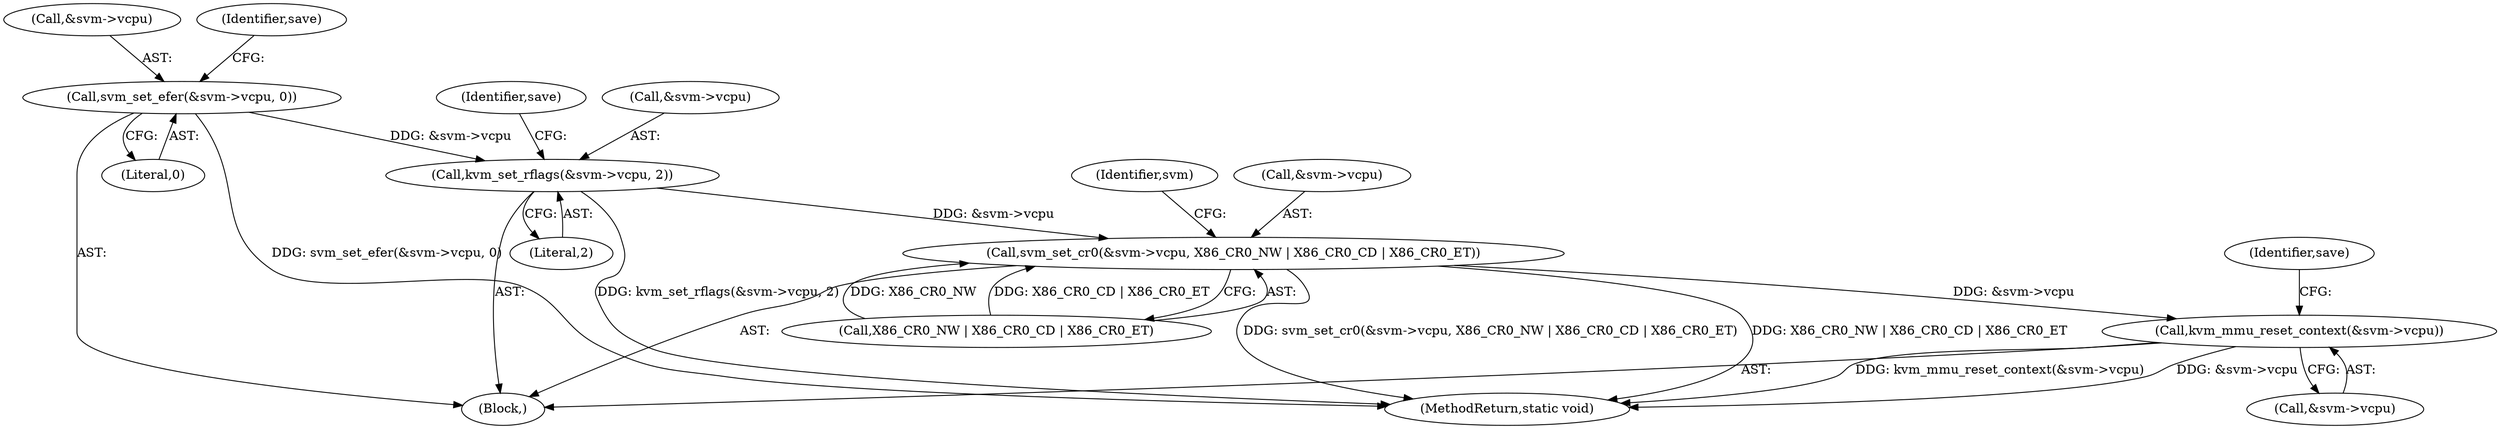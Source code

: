 digraph "0_linux_cbdb967af3d54993f5814f1cee0ed311a055377d_1@pointer" {
"1000368" [label="(Call,kvm_set_rflags(&svm->vcpu, 2))"];
"1000357" [label="(Call,svm_set_efer(&svm->vcpu, 0))"];
"1000392" [label="(Call,svm_set_cr0(&svm->vcpu, X86_CR0_NW | X86_CR0_CD | X86_CR0_ET))"];
"1000402" [label="(Call,kvm_mmu_reset_context(&svm->vcpu))"];
"1000376" [label="(Identifier,save)"];
"1000392" [label="(Call,svm_set_cr0(&svm->vcpu, X86_CR0_NW | X86_CR0_CD | X86_CR0_ET))"];
"1000402" [label="(Call,kvm_mmu_reset_context(&svm->vcpu))"];
"1000405" [label="(Identifier,svm)"];
"1000397" [label="(Call,X86_CR0_NW | X86_CR0_CD | X86_CR0_ET)"];
"1000357" [label="(Call,svm_set_efer(&svm->vcpu, 0))"];
"1000393" [label="(Call,&svm->vcpu)"];
"1000369" [label="(Call,&svm->vcpu)"];
"1000373" [label="(Literal,2)"];
"1000403" [label="(Call,&svm->vcpu)"];
"1000106" [label="(Block,)"];
"1000492" [label="(MethodReturn,static void)"];
"1000368" [label="(Call,kvm_set_rflags(&svm->vcpu, 2))"];
"1000358" [label="(Call,&svm->vcpu)"];
"1000365" [label="(Identifier,save)"];
"1000409" [label="(Identifier,save)"];
"1000362" [label="(Literal,0)"];
"1000368" -> "1000106"  [label="AST: "];
"1000368" -> "1000373"  [label="CFG: "];
"1000369" -> "1000368"  [label="AST: "];
"1000373" -> "1000368"  [label="AST: "];
"1000376" -> "1000368"  [label="CFG: "];
"1000368" -> "1000492"  [label="DDG: kvm_set_rflags(&svm->vcpu, 2)"];
"1000357" -> "1000368"  [label="DDG: &svm->vcpu"];
"1000368" -> "1000392"  [label="DDG: &svm->vcpu"];
"1000357" -> "1000106"  [label="AST: "];
"1000357" -> "1000362"  [label="CFG: "];
"1000358" -> "1000357"  [label="AST: "];
"1000362" -> "1000357"  [label="AST: "];
"1000365" -> "1000357"  [label="CFG: "];
"1000357" -> "1000492"  [label="DDG: svm_set_efer(&svm->vcpu, 0)"];
"1000392" -> "1000106"  [label="AST: "];
"1000392" -> "1000397"  [label="CFG: "];
"1000393" -> "1000392"  [label="AST: "];
"1000397" -> "1000392"  [label="AST: "];
"1000405" -> "1000392"  [label="CFG: "];
"1000392" -> "1000492"  [label="DDG: X86_CR0_NW | X86_CR0_CD | X86_CR0_ET"];
"1000392" -> "1000492"  [label="DDG: svm_set_cr0(&svm->vcpu, X86_CR0_NW | X86_CR0_CD | X86_CR0_ET)"];
"1000397" -> "1000392"  [label="DDG: X86_CR0_NW"];
"1000397" -> "1000392"  [label="DDG: X86_CR0_CD | X86_CR0_ET"];
"1000392" -> "1000402"  [label="DDG: &svm->vcpu"];
"1000402" -> "1000106"  [label="AST: "];
"1000402" -> "1000403"  [label="CFG: "];
"1000403" -> "1000402"  [label="AST: "];
"1000409" -> "1000402"  [label="CFG: "];
"1000402" -> "1000492"  [label="DDG: kvm_mmu_reset_context(&svm->vcpu)"];
"1000402" -> "1000492"  [label="DDG: &svm->vcpu"];
}
